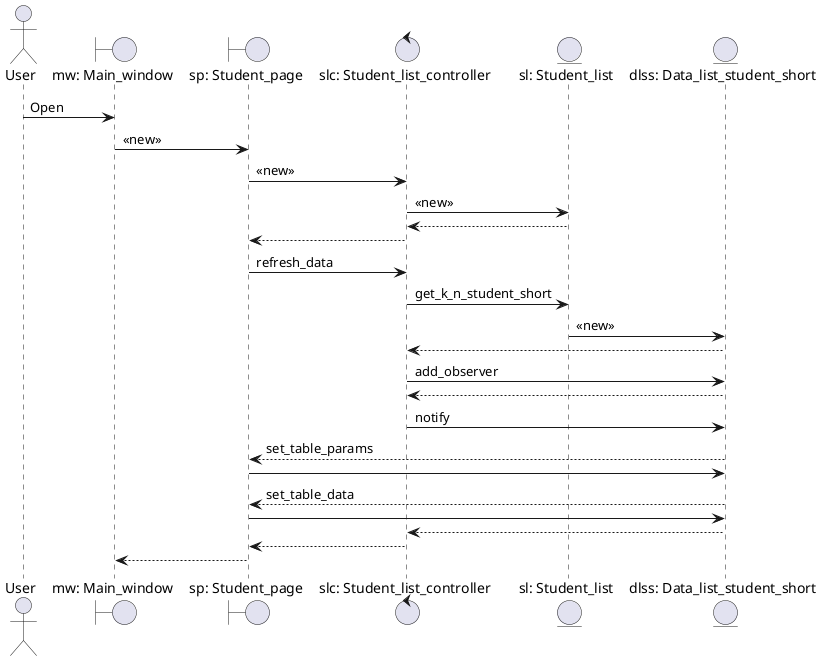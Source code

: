 @startuml
'https://plantuml.com/sequence-diagram



actor       User                                as user
boundary    "mw: Main_window"                   as mw
boundary    "sp: Student_page"                  as sp
control     "slc: Student_list_controller"      as slc
entity      "sl: Student_list"                  as sl
entity      "dlss: Data_list_student_short"     as dlss

user -> mw : Open
mw -> sp : <<new>>
sp -> slc : <<new>>
slc -> sl : <<new>>
sl --> slc
slc --> sp
sp -> slc : refresh_data
slc -> sl : get_k_n_student_short
sl -> dlss : <<new>>
dlss --> slc
slc -> dlss : add_observer
dlss --> slc
slc -> dlss : notify
dlss --> sp : set_table_params
sp -> dlss
dlss --> sp : set_table_data
sp -> dlss
dlss --> slc
slc --> sp
sp --> mw

@enduml